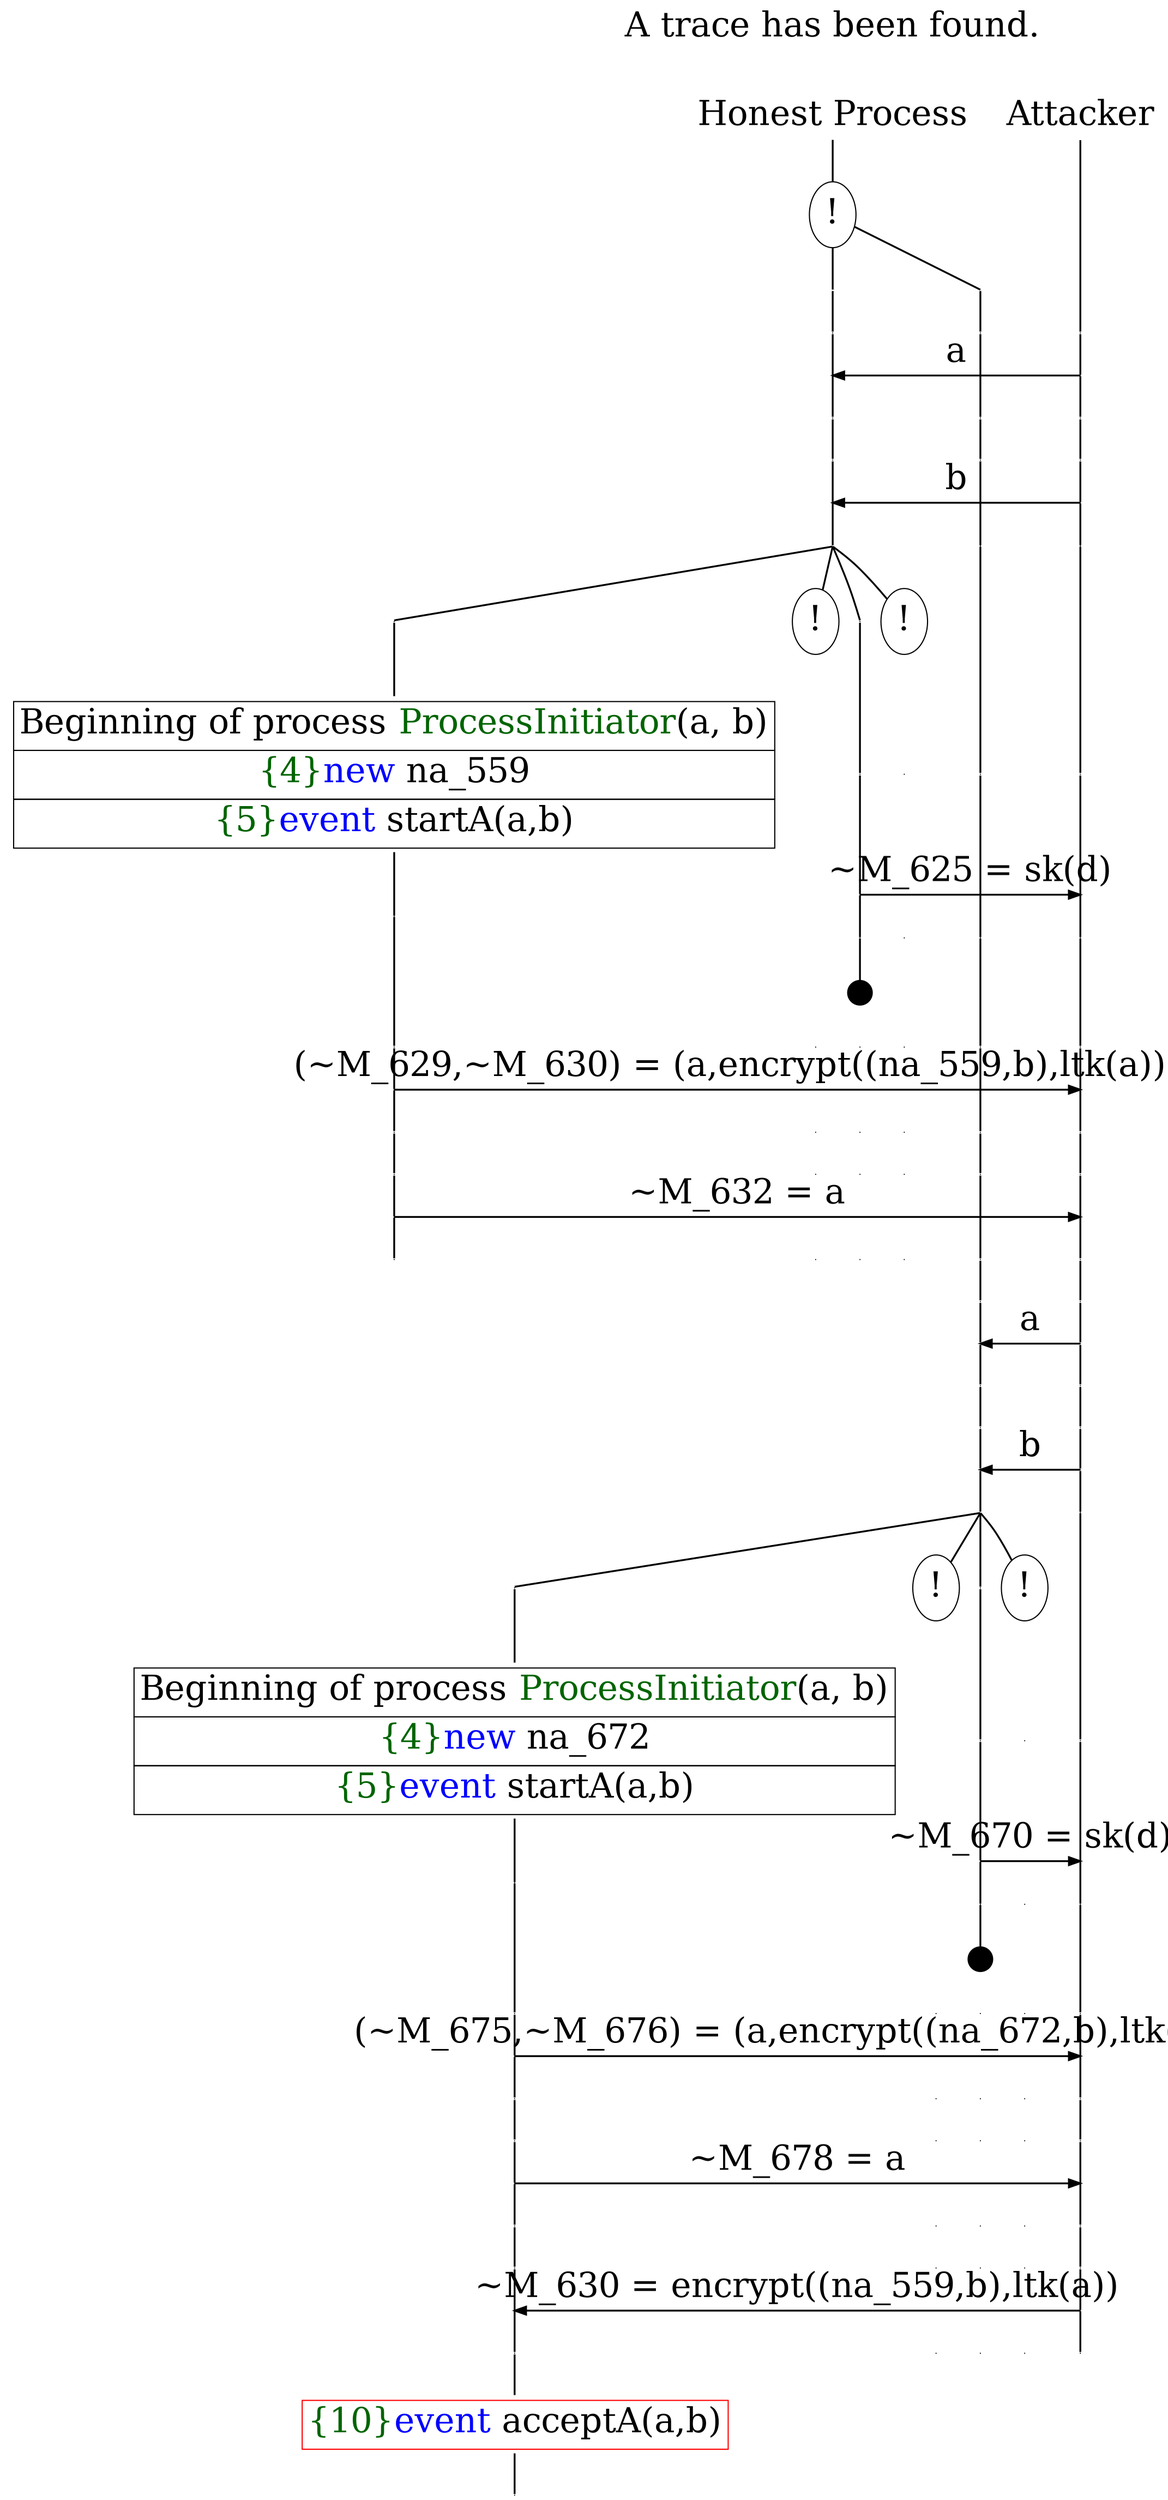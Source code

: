 digraph {
graph [ordering = out]
edge [arrowhead = none, penwidth = 1.6, fontsize = 30]
node [shape = point, width = 0, height = 0, fontsize = 30]
Trace [label = <A trace has been found.<br/>
>, shape = plaintext]
P0__0 [label = "Honest Process", shape = plaintext]
P__0 [label = "Attacker", shape = plaintext]
Trace -> P0__0 [label = "", style = invisible, weight = 100]{rank = same; P0__0 P__0}
P0__0 -> P0__1 [label = <>, weight = 100]
P0__1 [label = "!", shape = ellipse]
{rank = same; P0_1__1 P0_0__1}
P0_1__1 [label = "", fixedsize = false, width = 0, height = 0, shape = none]
P0__1 -> P0_1__1 [label = <>]
P0_0__1 [label = "", fixedsize = false, width = 0, height = 0, shape = none]
P0__1 -> P0_0__1 [label = <>]
P0_1__1 -> P0_1__2 [label = <>, weight = 100]
P0_0__1 -> P0_0__2 [label = <>, weight = 100]
P__0 -> P__1 [label = <>, weight = 100]
{rank = same; P__1 P0_0__2 P0_1__2}
P0_1__2 -> P0_1__3 [label = <>, weight = 100]
P__1 -> P__2 [label = <>, weight = 100]
{rank = same; P__2 P0_1__3}
P0_1__3 -> P__2 [label = <a>, dir = back, arrowhead = normal]
P0_1__3 -> P0_1__4 [label = <>, weight = 100]
P0_0__2 -> P0_0__3 [label = <>, weight = 100]
P__2 -> P__3 [label = <>, weight = 100]
{rank = same; P__3 P0_0__3 P0_1__4}
P0_1__4 -> P0_1__5 [label = <>, weight = 100]
P0_0__3 -> P0_0__4 [label = <>, weight = 100]
P__3 -> P__4 [label = <>, weight = 100]
{rank = same; P__4 P0_0__4 P0_1__5}
P0_1__5 -> P0_1__6 [label = <>, weight = 100]
P__4 -> P__5 [label = <>, weight = 100]
{rank = same; P__5 P0_1__6}
P0_1__6 -> P__5 [label = <b>, dir = back, arrowhead = normal]
P0_1__6 -> P0_1__7 [label = <>, weight = 100]
P0_0__4 -> P0_0__5 [label = <>, weight = 100]
P__5 -> P__6 [label = <>, weight = 100]
{rank = same; P__6 P0_0__5 P0_1__7}
/*RPar */
P0_1__7 -> P0_1_3__7 [label = <>]
P0_1__7 -> P0_1_2__7 [label = <>]
P0_1__7 -> P0_1_1__7 [label = <>]
P0_1__7 -> P0_1_0__7 [label = <>]
P0_1__7 [label = "", fixedsize = false, width = 0, height = 0, shape = none]
{rank = same; P0_1_0__7 P0_1_1__7 P0_1_2__7 P0_1_3__7}
P0_1_0__7 [label = "!", shape = ellipse]
P0_1_1__7 -> P0_1_1__8 [label = <>, weight = 100]
P0_1_0__8 [label = "", style = invisible]
P0_1_0__7 -> P0_1_0__8 [label = <>, weight = 100, style = invisible]
P0_0__5 -> P0_0__6 [label = <>, weight = 100]
P__6 -> P__7 [label = <>, weight = 100]
{rank = same; P__7 P0_0__6 P0_1_0__8 P0_1_1__8}
P0_1_1__8 -> P0_1_1__9 [label = <>, weight = 100]
P__7 -> P__8 [label = <>, weight = 100]
{rank = same; P__8 P0_1_1__9}
P0_1_1__9 -> P__8 [label = <~M_625 = sk(d)>, arrowhead = normal]
P0_1_1__9 -> P0_1_1__10 [label = <>, weight = 100]
P0_1_0__9 [label = "", style = invisible]
P0_1_0__8 -> P0_1_0__9 [label = <>, weight = 100, style = invisible]
P0_0__6 -> P0_0__7 [label = <>, weight = 100]
P__8 -> P__9 [label = <>, weight = 100]
{rank = same; P__9 P0_0__7 P0_1_0__9 P0_1_1__10}
P0_1_1__11 [label = "", width = 0.3, height = 0.3]
P0_1_1__10 -> P0_1_1__11 [label = <>, weight = 100]
P0_1_2__7 [label = "!", shape = ellipse]
P0_1_3__7 -> P0_1_3__8 [label = <>, weight = 100]
P0_1_3__8 [shape = plaintext, label = <<TABLE BORDER="0" CELLBORDER="1" CELLSPACING="0" CELLPADDING="4"> <TR><TD>Beginning of process <FONT COLOR="darkgreen">ProcessInitiator</FONT>(a, b)</TD></TR><TR><TD><FONT COLOR="darkgreen">{4}</FONT><FONT COLOR="blue">new </FONT>na_559</TD></TR><TR><TD><FONT COLOR="darkgreen">{5}</FONT><FONT COLOR="blue">event</FONT> startA(a,b)</TD></TR></TABLE>>]
P0_1_3__8 -> P0_1_3__9 [label = <>, weight = 100]
P0_1_3__9 -> P0_1_3__10 [label = <>, weight = 100]
P0_1_2__8 [label = "", style = invisible]
P0_1_2__7 -> P0_1_2__8 [label = <>, weight = 100, style = invisible]
P0_1_1__12 [label = "", style = invisible]
P0_1_1__11 -> P0_1_1__12 [label = <>, weight = 100, style = invisible]
P0_1_0__10 [label = "", style = invisible]
P0_1_0__9 -> P0_1_0__10 [label = <>, weight = 100, style = invisible]
P0_0__7 -> P0_0__8 [label = <>, weight = 100]
P__9 -> P__10 [label = <>, weight = 100]
{rank = same; P__10 P0_0__8 P0_1_0__10 P0_1_1__12 P0_1_2__8 P0_1_3__10}
P0_1_3__10 -> P0_1_3__11 [label = <>, weight = 100]
P__10 -> P__11 [label = <>, weight = 100]
{rank = same; P__11 P0_1_3__11}
P0_1_3__11 -> P__11 [label = <(~M_629,~M_630) = (a,encrypt((na_559,b),ltk(a)))>, arrowhead = normal]
P0_1_3__11 -> P0_1_3__12 [label = <>, weight = 100]
P0_1_2__9 [label = "", style = invisible]
P0_1_2__8 -> P0_1_2__9 [label = <>, weight = 100, style = invisible]
P0_1_1__13 [label = "", style = invisible]
P0_1_1__12 -> P0_1_1__13 [label = <>, weight = 100, style = invisible]
P0_1_0__11 [label = "", style = invisible]
P0_1_0__10 -> P0_1_0__11 [label = <>, weight = 100, style = invisible]
P0_0__8 -> P0_0__9 [label = <>, weight = 100]
P__11 -> P__12 [label = <>, weight = 100]
{rank = same; P__12 P0_0__9 P0_1_0__11 P0_1_1__13 P0_1_2__9 P0_1_3__12}
P0_1_3__12 -> P0_1_3__13 [label = <>, weight = 100]
P0_1_2__10 [label = "", style = invisible]
P0_1_2__9 -> P0_1_2__10 [label = <>, weight = 100, style = invisible]
P0_1_1__14 [label = "", style = invisible]
P0_1_1__13 -> P0_1_1__14 [label = <>, weight = 100, style = invisible]
P0_1_0__12 [label = "", style = invisible]
P0_1_0__11 -> P0_1_0__12 [label = <>, weight = 100, style = invisible]
P0_0__9 -> P0_0__10 [label = <>, weight = 100]
P__12 -> P__13 [label = <>, weight = 100]
{rank = same; P__13 P0_0__10 P0_1_0__12 P0_1_1__14 P0_1_2__10 P0_1_3__13}
P0_1_3__13 -> P0_1_3__14 [label = <>, weight = 100]
P__13 -> P__14 [label = <>, weight = 100]
{rank = same; P__14 P0_1_3__14}
P0_1_3__14 -> P__14 [label = <~M_632 = a>, arrowhead = normal]
P0_1_3__14 -> P0_1_3__15 [label = <>, weight = 100]
P0_1_2__11 [label = "", style = invisible]
P0_1_2__10 -> P0_1_2__11 [label = <>, weight = 100, style = invisible]
P0_1_1__15 [label = "", style = invisible]
P0_1_1__14 -> P0_1_1__15 [label = <>, weight = 100, style = invisible]
P0_1_0__13 [label = "", style = invisible]
P0_1_0__12 -> P0_1_0__13 [label = <>, weight = 100, style = invisible]
P0_0__10 -> P0_0__11 [label = <>, weight = 100]
P__14 -> P__15 [label = <>, weight = 100]
{rank = same; P__15 P0_0__11 P0_1_0__13 P0_1_1__15 P0_1_2__11 P0_1_3__15}
P0_0__11 -> P0_0__12 [label = <>, weight = 100]
P__15 -> P__16 [label = <>, weight = 100]
{rank = same; P__16 P0_0__12}
P0_0__12 -> P0_0__13 [label = <>, weight = 100]
P__16 -> P__17 [label = <>, weight = 100]
{rank = same; P__17 P0_0__13}
P0_0__13 -> P__17 [label = <a>, dir = back, arrowhead = normal]
P0_0__13 -> P0_0__14 [label = <>, weight = 100]
P__17 -> P__18 [label = <>, weight = 100]
{rank = same; P__18 P0_0__14}
P0_0__14 -> P0_0__15 [label = <>, weight = 100]
P__18 -> P__19 [label = <>, weight = 100]
{rank = same; P__19 P0_0__15}
P0_0__15 -> P0_0__16 [label = <>, weight = 100]
P__19 -> P__20 [label = <>, weight = 100]
{rank = same; P__20 P0_0__16}
P0_0__16 -> P__20 [label = <b>, dir = back, arrowhead = normal]
P0_0__16 -> P0_0__17 [label = <>, weight = 100]
P__20 -> P__21 [label = <>, weight = 100]
{rank = same; P__21 P0_0__17}
/*RPar */
P0_0__17 -> P0_0_3__17 [label = <>]
P0_0__17 -> P0_0_2__17 [label = <>]
P0_0__17 -> P0_0_1__17 [label = <>]
P0_0__17 -> P0_0_0__17 [label = <>]
P0_0__17 [label = "", fixedsize = false, width = 0, height = 0, shape = none]
{rank = same; P0_0_0__17 P0_0_1__17 P0_0_2__17 P0_0_3__17}
P0_0_0__17 [label = "!", shape = ellipse]
P0_0_1__17 -> P0_0_1__18 [label = <>, weight = 100]
P0_0_0__18 [label = "", style = invisible]
P0_0_0__17 -> P0_0_0__18 [label = <>, weight = 100, style = invisible]
P__21 -> P__22 [label = <>, weight = 100]
{rank = same; P__22 P0_0_0__18 P0_0_1__18}
P0_0_1__18 -> P0_0_1__19 [label = <>, weight = 100]
P__22 -> P__23 [label = <>, weight = 100]
{rank = same; P__23 P0_0_1__19}
P0_0_1__19 -> P__23 [label = <~M_670 = sk(d)>, arrowhead = normal]
P0_0_1__19 -> P0_0_1__20 [label = <>, weight = 100]
P0_0_0__19 [label = "", style = invisible]
P0_0_0__18 -> P0_0_0__19 [label = <>, weight = 100, style = invisible]
P__23 -> P__24 [label = <>, weight = 100]
{rank = same; P__24 P0_0_0__19 P0_0_1__20}
P0_0_1__21 [label = "", width = 0.3, height = 0.3]
P0_0_1__20 -> P0_0_1__21 [label = <>, weight = 100]
P0_0_2__17 [label = "!", shape = ellipse]
P0_0_3__17 -> P0_0_3__18 [label = <>, weight = 100]
P0_0_3__18 [shape = plaintext, label = <<TABLE BORDER="0" CELLBORDER="1" CELLSPACING="0" CELLPADDING="4"> <TR><TD>Beginning of process <FONT COLOR="darkgreen">ProcessInitiator</FONT>(a, b)</TD></TR><TR><TD><FONT COLOR="darkgreen">{4}</FONT><FONT COLOR="blue">new </FONT>na_672</TD></TR><TR><TD><FONT COLOR="darkgreen">{5}</FONT><FONT COLOR="blue">event</FONT> startA(a,b)</TD></TR></TABLE>>]
P0_0_3__18 -> P0_0_3__19 [label = <>, weight = 100]
P0_0_3__19 -> P0_0_3__20 [label = <>, weight = 100]
P0_0_2__18 [label = "", style = invisible]
P0_0_2__17 -> P0_0_2__18 [label = <>, weight = 100, style = invisible]
P0_0_1__22 [label = "", style = invisible]
P0_0_1__21 -> P0_0_1__22 [label = <>, weight = 100, style = invisible]
P0_0_0__20 [label = "", style = invisible]
P0_0_0__19 -> P0_0_0__20 [label = <>, weight = 100, style = invisible]
P__24 -> P__25 [label = <>, weight = 100]
{rank = same; P__25 P0_0_0__20 P0_0_1__22 P0_0_2__18 P0_0_3__20}
P0_0_3__20 -> P0_0_3__21 [label = <>, weight = 100]
P__25 -> P__26 [label = <>, weight = 100]
{rank = same; P__26 P0_0_3__21}
P0_0_3__21 -> P__26 [label = <(~M_675,~M_676) = (a,encrypt((na_672,b),ltk(a)))>, arrowhead = normal]
P0_0_3__21 -> P0_0_3__22 [label = <>, weight = 100]
P0_0_2__19 [label = "", style = invisible]
P0_0_2__18 -> P0_0_2__19 [label = <>, weight = 100, style = invisible]
P0_0_1__23 [label = "", style = invisible]
P0_0_1__22 -> P0_0_1__23 [label = <>, weight = 100, style = invisible]
P0_0_0__21 [label = "", style = invisible]
P0_0_0__20 -> P0_0_0__21 [label = <>, weight = 100, style = invisible]
P__26 -> P__27 [label = <>, weight = 100]
{rank = same; P__27 P0_0_0__21 P0_0_1__23 P0_0_2__19 P0_0_3__22}
P0_0_3__22 -> P0_0_3__23 [label = <>, weight = 100]
P0_0_2__20 [label = "", style = invisible]
P0_0_2__19 -> P0_0_2__20 [label = <>, weight = 100, style = invisible]
P0_0_1__24 [label = "", style = invisible]
P0_0_1__23 -> P0_0_1__24 [label = <>, weight = 100, style = invisible]
P0_0_0__22 [label = "", style = invisible]
P0_0_0__21 -> P0_0_0__22 [label = <>, weight = 100, style = invisible]
P__27 -> P__28 [label = <>, weight = 100]
{rank = same; P__28 P0_0_0__22 P0_0_1__24 P0_0_2__20 P0_0_3__23}
P0_0_3__23 -> P0_0_3__24 [label = <>, weight = 100]
P__28 -> P__29 [label = <>, weight = 100]
{rank = same; P__29 P0_0_3__24}
P0_0_3__24 -> P__29 [label = <~M_678 = a>, arrowhead = normal]
P0_0_3__24 -> P0_0_3__25 [label = <>, weight = 100]
P0_0_2__21 [label = "", style = invisible]
P0_0_2__20 -> P0_0_2__21 [label = <>, weight = 100, style = invisible]
P0_0_1__25 [label = "", style = invisible]
P0_0_1__24 -> P0_0_1__25 [label = <>, weight = 100, style = invisible]
P0_0_0__23 [label = "", style = invisible]
P0_0_0__22 -> P0_0_0__23 [label = <>, weight = 100, style = invisible]
P__29 -> P__30 [label = <>, weight = 100]
{rank = same; P__30 P0_0_0__23 P0_0_1__25 P0_0_2__21 P0_0_3__25}
P0_0_3__25 -> P0_0_3__26 [label = <>, weight = 100]
P0_0_2__22 [label = "", style = invisible]
P0_0_2__21 -> P0_0_2__22 [label = <>, weight = 100, style = invisible]
P0_0_1__26 [label = "", style = invisible]
P0_0_1__25 -> P0_0_1__26 [label = <>, weight = 100, style = invisible]
P0_0_0__24 [label = "", style = invisible]
P0_0_0__23 -> P0_0_0__24 [label = <>, weight = 100, style = invisible]
P__30 -> P__31 [label = <>, weight = 100]
{rank = same; P__31 P0_0_0__24 P0_0_1__26 P0_0_2__22 P0_0_3__26}
P0_0_3__26 -> P0_0_3__27 [label = <>, weight = 100]
P__31 -> P__32 [label = <>, weight = 100]
{rank = same; P__32 P0_0_3__27}
P0_0_3__27 -> P__32 [label = <~M_630 = encrypt((na_559,b),ltk(a))>, dir = back, arrowhead = normal]
P0_0_3__27 -> P0_0_3__28 [label = <>, weight = 100]
P0_0_2__23 [label = "", style = invisible]
P0_0_2__22 -> P0_0_2__23 [label = <>, weight = 100, style = invisible]
P0_0_1__27 [label = "", style = invisible]
P0_0_1__26 -> P0_0_1__27 [label = <>, weight = 100, style = invisible]
P0_0_0__25 [label = "", style = invisible]
P0_0_0__24 -> P0_0_0__25 [label = <>, weight = 100, style = invisible]
P__32 -> P__33 [label = <>, weight = 100]
{rank = same; P__33 P0_0_0__25 P0_0_1__27 P0_0_2__23 P0_0_3__28}
P0_0_3__28 -> P0_0_3__29 [label = <>, weight = 100]
P0_0_3__29 [color = red, shape = plaintext, label = <<TABLE BORDER="0" CELLBORDER="1" CELLSPACING="0" CELLPADDING="4"> <TR><TD><FONT COLOR="darkgreen">{10}</FONT><FONT COLOR="blue">event</FONT> acceptA(a,b)</TD></TR></TABLE>>]
P0_0_3__29 -> P0_0_3__30 [label = <>, weight = 100]
}